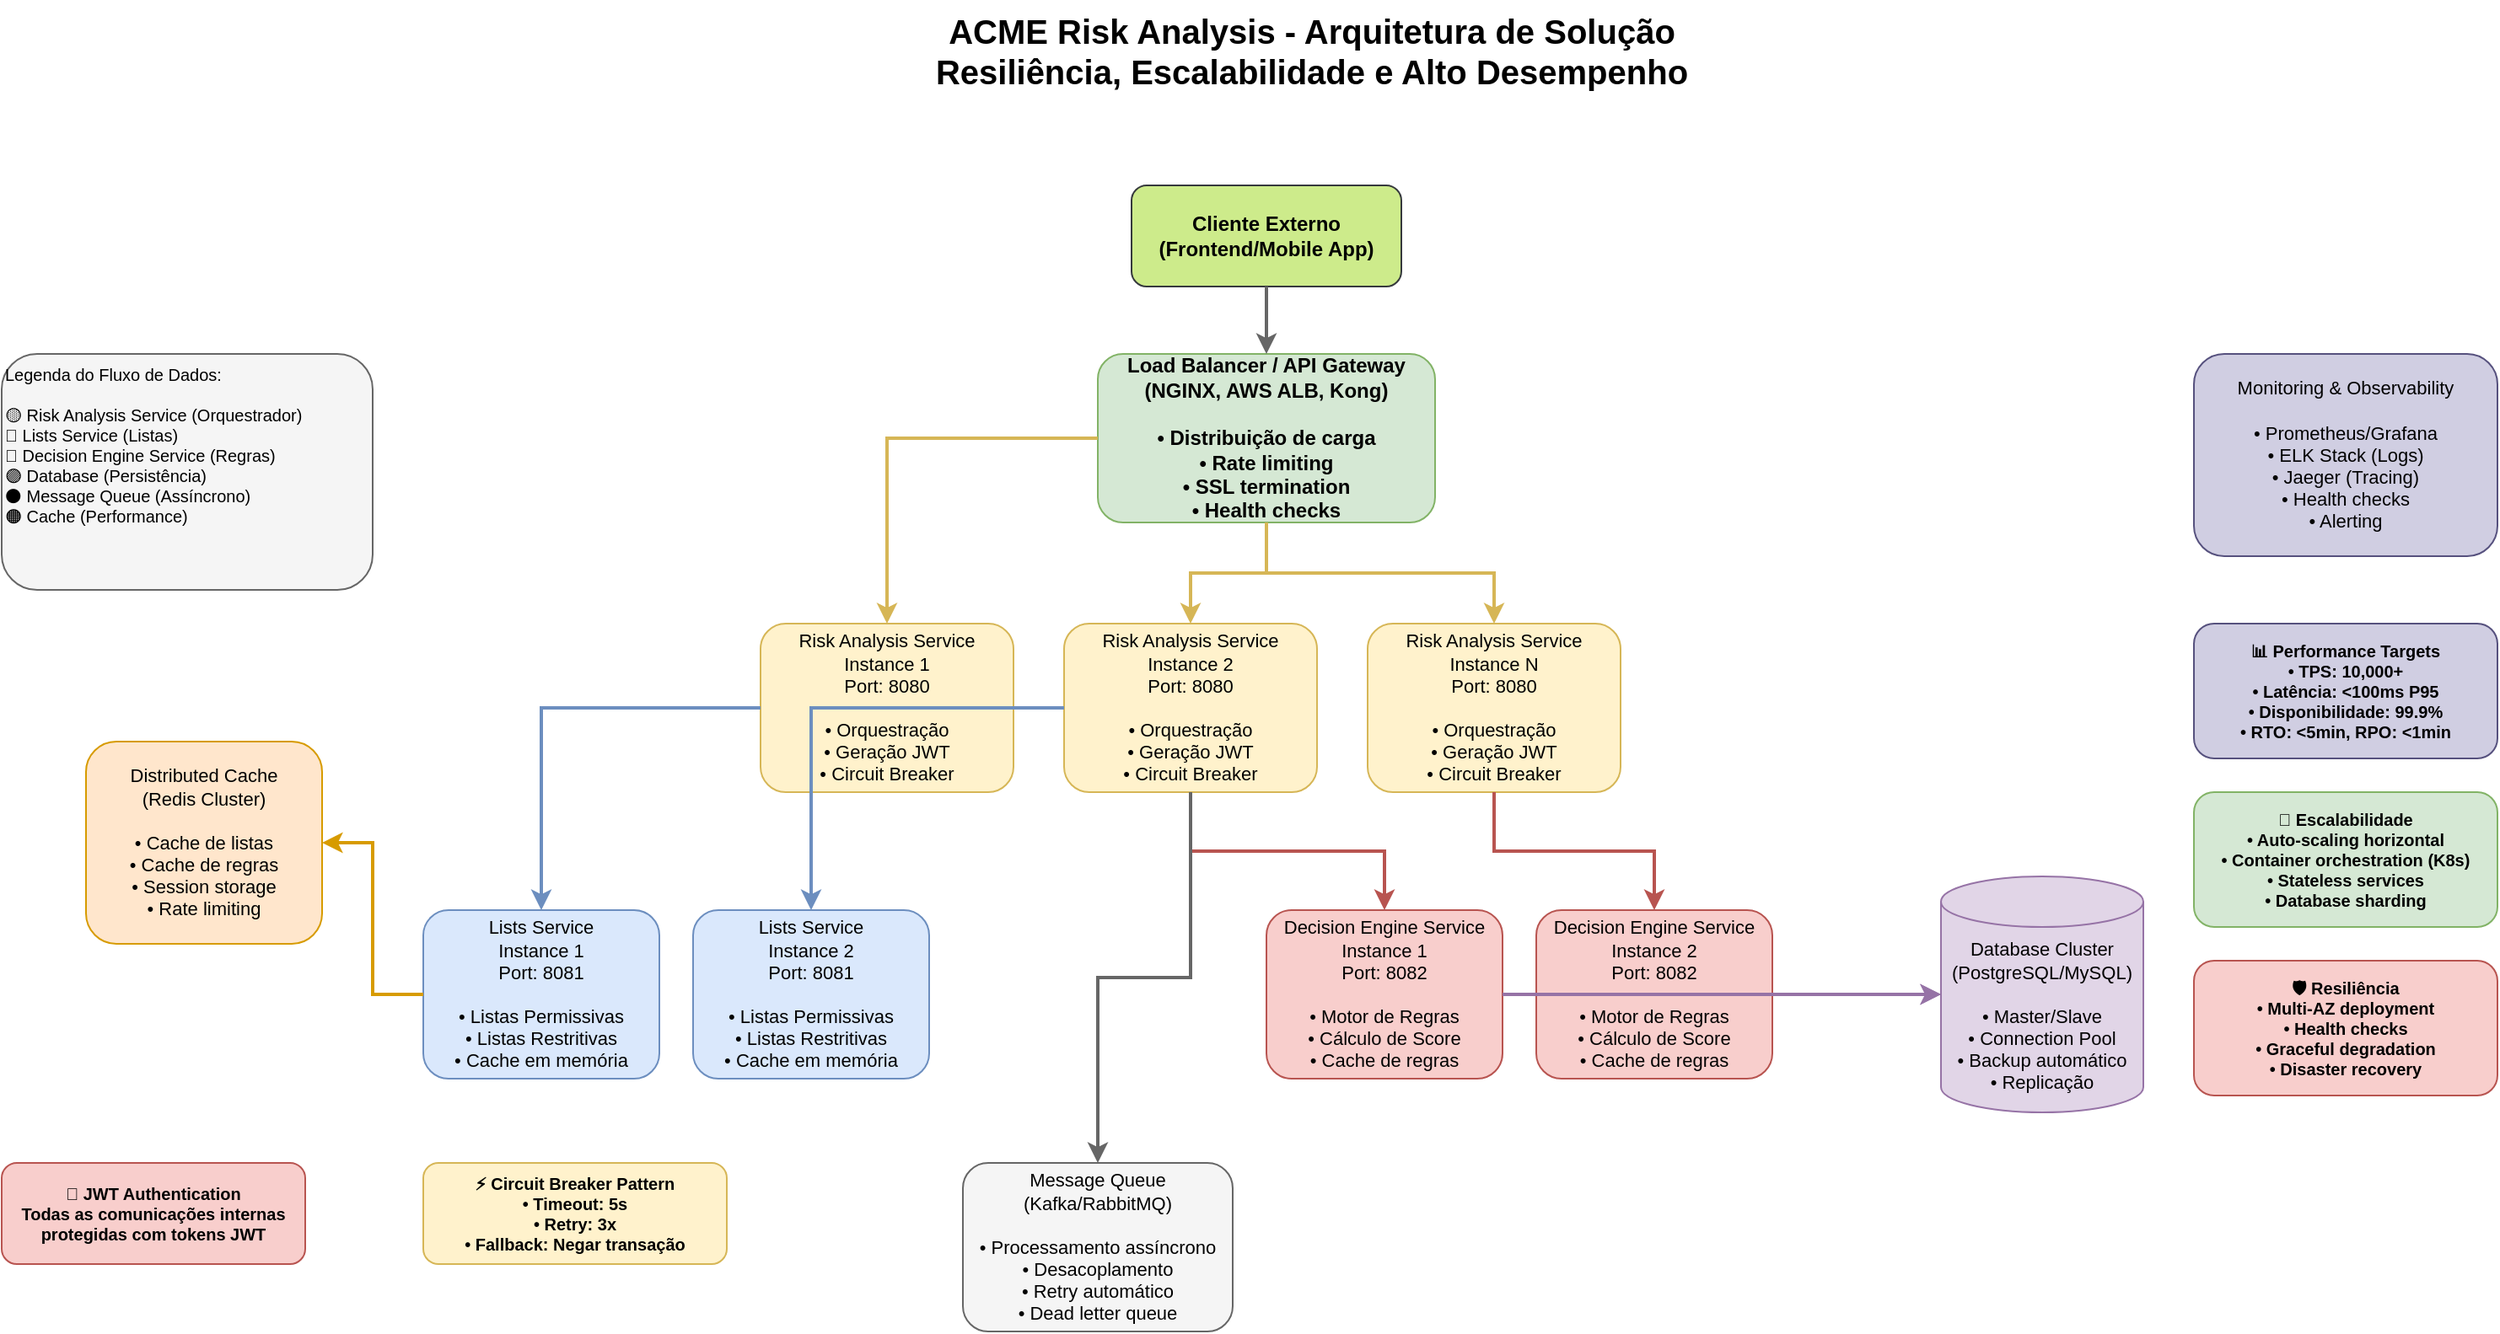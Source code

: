 <mxfile version="28.0.6">
  <diagram name="ACME Risk Analysis - Solution Architecture" id="solution-architecture">
    <mxGraphModel dx="1665" dy="893" grid="1" gridSize="10" guides="1" tooltips="1" connect="1" arrows="1" fold="1" page="1" pageScale="1" pageWidth="1654" pageHeight="1169" math="0" shadow="0">
      <root>
        <mxCell id="0" />
        <mxCell id="1" parent="0" />
        <mxCell id="title" value="ACME Risk Analysis - Arquitetura de Solução&#xa;Resiliência, Escalabilidade e Alto Desempenho" style="text;html=1;strokeColor=none;fillColor=none;align=center;verticalAlign=middle;whiteSpace=wrap;rounded=0;fontSize=20;fontStyle=1;" parent="1" vertex="1">
          <mxGeometry x="527" y="20" width="600" height="60" as="geometry" />
        </mxCell>
        <mxCell id="loadbalancer" value="Load Balancer / API Gateway&#xa;(NGINX, AWS ALB, Kong)&#xa;&#xa;• Distribuição de carga&#xa;• Rate limiting&#xa;• SSL termination&#xa;• Health checks" style="rounded=1;whiteSpace=wrap;html=1;fillColor=#d5e8d4;strokeColor=#82b366;fontSize=12;fontStyle=1;" parent="1" vertex="1">
          <mxGeometry x="700" y="230" width="200" height="100" as="geometry" />
        </mxCell>
        <mxCell id="risk1" value="Risk Analysis Service&#xa;Instance 1&#xa;Port: 8080&#xa;&#xa;• Orquestração&#xa;• Geração JWT&#xa;• Circuit Breaker" style="rounded=1;whiteSpace=wrap;html=1;fillColor=#fff2cc;strokeColor=#d6b656;fontSize=11;" parent="1" vertex="1">
          <mxGeometry x="500" y="390" width="150" height="100" as="geometry" />
        </mxCell>
        <mxCell id="risk2" value="Risk Analysis Service&#xa;Instance 2&#xa;Port: 8080&#xa;&#xa;• Orquestração&#xa;• Geração JWT&#xa;• Circuit Breaker" style="rounded=1;whiteSpace=wrap;html=1;fillColor=#fff2cc;strokeColor=#d6b656;fontSize=11;" parent="1" vertex="1">
          <mxGeometry x="680" y="390" width="150" height="100" as="geometry" />
        </mxCell>
        <mxCell id="risk3" value="Risk Analysis Service&#xa;Instance N&#xa;Port: 8080&#xa;&#xa;• Orquestração&#xa;• Geração JWT&#xa;• Circuit Breaker" style="rounded=1;whiteSpace=wrap;html=1;fillColor=#fff2cc;strokeColor=#d6b656;fontSize=11;" parent="1" vertex="1">
          <mxGeometry x="860" y="390" width="150" height="100" as="geometry" />
        </mxCell>
        <mxCell id="lists1" value="Lists Service&#xa;Instance 1&#xa;Port: 8081&#xa;&#xa;• Listas Permissivas&#xa;• Listas Restritivas&#xa;• Cache em memória" style="rounded=1;whiteSpace=wrap;html=1;fillColor=#dae8fc;strokeColor=#6c8ebf;fontSize=11;" parent="1" vertex="1">
          <mxGeometry x="300" y="560" width="140" height="100" as="geometry" />
        </mxCell>
        <mxCell id="lists2" value="Lists Service&#xa;Instance 2&#xa;Port: 8081&#xa;&#xa;• Listas Permissivas&#xa;• Listas Restritivas&#xa;• Cache em memória" style="rounded=1;whiteSpace=wrap;html=1;fillColor=#dae8fc;strokeColor=#6c8ebf;fontSize=11;" parent="1" vertex="1">
          <mxGeometry x="460" y="560" width="140" height="100" as="geometry" />
        </mxCell>
        <mxCell id="decision1" value="Decision Engine Service&#xa;Instance 1&#xa;Port: 8082&#xa;&#xa;• Motor de Regras&#xa;• Cálculo de Score&#xa;• Cache de regras" style="rounded=1;whiteSpace=wrap;html=1;fillColor=#f8cecc;strokeColor=#b85450;fontSize=11;" parent="1" vertex="1">
          <mxGeometry x="800" y="560" width="140" height="100" as="geometry" />
        </mxCell>
        <mxCell id="decision2" value="Decision Engine Service&#xa;Instance 2&#xa;Port: 8082&#xa;&#xa;• Motor de Regras&#xa;• Cálculo de Score&#xa;• Cache de regras" style="rounded=1;whiteSpace=wrap;html=1;fillColor=#f8cecc;strokeColor=#b85450;fontSize=11;" parent="1" vertex="1">
          <mxGeometry x="960" y="560" width="140" height="100" as="geometry" />
        </mxCell>
        <mxCell id="database" value="Database Cluster&#xa;(PostgreSQL/MySQL)&#xa;&#xa;• Master/Slave&#xa;• Connection Pool&#xa;• Backup automático&#xa;• Replicação" style="shape=cylinder3;whiteSpace=wrap;html=1;boundedLbl=1;backgroundOutline=1;size=15;fillColor=#e1d5e7;strokeColor=#9673a6;fontSize=11;" parent="1" vertex="1">
          <mxGeometry x="1200" y="540" width="120" height="140" as="geometry" />
        </mxCell>
        <mxCell id="queue" value="Message Queue&#xa;(Kafka/RabbitMQ)&#xa;&#xa;• Processamento assíncrono&#xa;• Desacoplamento&#xa;• Retry automático&#xa;• Dead letter queue" style="rounded=1;whiteSpace=wrap;html=1;fillColor=#f5f5f5;strokeColor=#666666;fontSize=11;" parent="1" vertex="1">
          <mxGeometry x="620" y="710" width="160" height="100" as="geometry" />
        </mxCell>
        <mxCell id="cache" value="Distributed Cache&#xa;(Redis Cluster)&#xa;&#xa;• Cache de listas&#xa;• Cache de regras&#xa;• Session storage&#xa;• Rate limiting" style="rounded=1;whiteSpace=wrap;html=1;fillColor=#ffe6cc;strokeColor=#d79b00;fontSize=11;" parent="1" vertex="1">
          <mxGeometry x="100" y="460" width="140" height="120" as="geometry" />
        </mxCell>
        <mxCell id="monitoring" value="Monitoring &amp; Observability&#xa;&#xa;• Prometheus/Grafana&#xa;• ELK Stack (Logs)&#xa;• Jaeger (Tracing)&#xa;• Health checks&#xa;• Alerting" style="rounded=1;whiteSpace=wrap;html=1;fillColor=#d0cee2;strokeColor=#56517e;fontSize=11;" parent="1" vertex="1">
          <mxGeometry x="1350" y="230" width="180" height="120" as="geometry" />
        </mxCell>
        <mxCell id="client" value="Cliente Externo&#xa;(Frontend/Mobile App)" style="rounded=1;whiteSpace=wrap;html=1;fillColor=#cdeb8b;strokeColor=#36393d;fontSize=12;fontStyle=1;" parent="1" vertex="1">
          <mxGeometry x="720" y="130" width="160" height="60" as="geometry" />
        </mxCell>
        <mxCell id="conn1" style="edgeStyle=orthogonalEdgeStyle;rounded=0;orthogonalLoop=1;jettySize=auto;html=1;strokeWidth=2;strokeColor=#666666;" parent="1" source="client" target="loadbalancer" edge="1">
          <mxGeometry relative="1" as="geometry" />
        </mxCell>
        <mxCell id="conn2" style="edgeStyle=orthogonalEdgeStyle;rounded=0;orthogonalLoop=1;jettySize=auto;html=1;strokeWidth=2;strokeColor=#d6b656;" parent="1" source="loadbalancer" target="risk1" edge="1">
          <mxGeometry relative="1" as="geometry" />
        </mxCell>
        <mxCell id="conn3" style="edgeStyle=orthogonalEdgeStyle;rounded=0;orthogonalLoop=1;jettySize=auto;html=1;strokeWidth=2;strokeColor=#d6b656;" parent="1" source="loadbalancer" target="risk2" edge="1">
          <mxGeometry relative="1" as="geometry" />
        </mxCell>
        <mxCell id="conn4" style="edgeStyle=orthogonalEdgeStyle;rounded=0;orthogonalLoop=1;jettySize=auto;html=1;strokeWidth=2;strokeColor=#d6b656;" parent="1" source="loadbalancer" target="risk3" edge="1">
          <mxGeometry relative="1" as="geometry" />
        </mxCell>
        <mxCell id="conn5" style="edgeStyle=orthogonalEdgeStyle;rounded=0;orthogonalLoop=1;jettySize=auto;html=1;strokeWidth=2;strokeColor=#6c8ebf;entryX=0.5;entryY=0;entryDx=0;entryDy=0;" parent="1" source="risk1" target="lists1" edge="1">
          <mxGeometry relative="1" as="geometry" />
        </mxCell>
        <mxCell id="conn6" style="edgeStyle=orthogonalEdgeStyle;rounded=0;orthogonalLoop=1;jettySize=auto;html=1;strokeWidth=2;strokeColor=#6c8ebf;" parent="1" source="risk2" target="lists2" edge="1">
          <mxGeometry relative="1" as="geometry" />
        </mxCell>
        <mxCell id="conn7" style="edgeStyle=orthogonalEdgeStyle;rounded=0;orthogonalLoop=1;jettySize=auto;html=1;strokeWidth=2;strokeColor=#b85450;" parent="1" source="risk2" target="decision1" edge="1">
          <mxGeometry relative="1" as="geometry" />
        </mxCell>
        <mxCell id="conn8" style="edgeStyle=orthogonalEdgeStyle;rounded=0;orthogonalLoop=1;jettySize=auto;html=1;strokeWidth=2;strokeColor=#b85450;" parent="1" source="risk3" target="decision2" edge="1">
          <mxGeometry relative="1" as="geometry" />
        </mxCell>
        <mxCell id="conn9" style="edgeStyle=orthogonalEdgeStyle;rounded=0;orthogonalLoop=1;jettySize=auto;html=1;strokeWidth=2;strokeColor=#9673a6;" parent="1" source="decision1" target="database" edge="1">
          <mxGeometry relative="1" as="geometry" />
        </mxCell>
        <mxCell id="conn10" style="edgeStyle=orthogonalEdgeStyle;rounded=0;orthogonalLoop=1;jettySize=auto;html=1;strokeWidth=2;strokeColor=#9673a6;" parent="1" source="decision2" target="database" edge="1">
          <mxGeometry relative="1" as="geometry" />
        </mxCell>
        <mxCell id="conn11" style="edgeStyle=orthogonalEdgeStyle;rounded=0;orthogonalLoop=1;jettySize=auto;html=1;strokeWidth=2;strokeColor=#d79b00;" parent="1" source="lists1" target="cache" edge="1">
          <mxGeometry relative="1" as="geometry" />
        </mxCell>
        <mxCell id="conn12" style="edgeStyle=orthogonalEdgeStyle;rounded=0;orthogonalLoop=1;jettySize=auto;html=1;strokeWidth=2;strokeColor=#666666;" parent="1" source="risk2" target="queue" edge="1">
          <mxGeometry relative="1" as="geometry" />
        </mxCell>
        <mxCell id="jwt" value="🔐 JWT Authentication&#xa;Todas as comunicações internas&#xa;protegidas com tokens JWT" style="text;html=1;strokeColor=#b85450;fillColor=#f8cecc;align=center;verticalAlign=middle;whiteSpace=wrap;rounded=1;fontSize=10;fontStyle=1;" parent="1" vertex="1">
          <mxGeometry x="50" y="710" width="180" height="60" as="geometry" />
        </mxCell>
        <mxCell id="circuit" value="⚡ Circuit Breaker Pattern&#xa;• Timeout: 5s&#xa;• Retry: 3x&#xa;• Fallback: Negar transação" style="text;html=1;strokeColor=#d6b656;fillColor=#fff2cc;align=center;verticalAlign=middle;whiteSpace=wrap;rounded=1;fontSize=10;fontStyle=1;" parent="1" vertex="1">
          <mxGeometry x="300" y="710" width="180" height="60" as="geometry" />
        </mxCell>
        <mxCell id="metrics" value="📊 Performance Targets&#xa;• TPS: 10,000+&#xa;• Latência: &lt;100ms P95&#xa;• Disponibilidade: 99.9%&#xa;• RTO: &lt;5min, RPO: &lt;1min" style="text;html=1;strokeColor=#56517e;fillColor=#d0cee2;align=center;verticalAlign=middle;whiteSpace=wrap;rounded=1;fontSize=10;fontStyle=1;" parent="1" vertex="1">
          <mxGeometry x="1350" y="390" width="180" height="80" as="geometry" />
        </mxCell>
        <mxCell id="scalability" value="🚀 Escalabilidade&#xa;• Auto-scaling horizontal&#xa;• Container orchestration (K8s)&#xa;• Stateless services&#xa;• Database sharding" style="text;html=1;strokeColor=#82b366;fillColor=#d5e8d4;align=center;verticalAlign=middle;whiteSpace=wrap;rounded=1;fontSize=10;fontStyle=1;" parent="1" vertex="1">
          <mxGeometry x="1350" y="490" width="180" height="80" as="geometry" />
        </mxCell>
        <mxCell id="resilience" value="🛡️ Resiliência&#xa;• Multi-AZ deployment&#xa;• Health checks&#xa;• Graceful degradation&#xa;• Disaster recovery" style="text;html=1;strokeColor=#b85450;fillColor=#f8cecc;align=center;verticalAlign=middle;whiteSpace=wrap;rounded=1;fontSize=10;fontStyle=1;" parent="1" vertex="1">
          <mxGeometry x="1350" y="590" width="180" height="80" as="geometry" />
        </mxCell>
        <mxCell id="legend" value="Legenda do Fluxo de Dados:&#xa;&#xa;🟡 Risk Analysis Service (Orquestrador)&#xa;🔵 Lists Service (Listas)&#xa;🔴 Decision Engine Service (Regras)&#xa;🟣 Database (Persistência)&#xa;⚫ Message Queue (Assíncrono)&#xa;🟠 Cache (Performance)" style="text;html=1;strokeColor=#666666;fillColor=#f5f5f5;align=left;verticalAlign=top;whiteSpace=wrap;rounded=1;fontSize=10;" parent="1" vertex="1">
          <mxGeometry x="50" y="230" width="220" height="140" as="geometry" />
        </mxCell>
      </root>
    </mxGraphModel>
  </diagram>
</mxfile>
